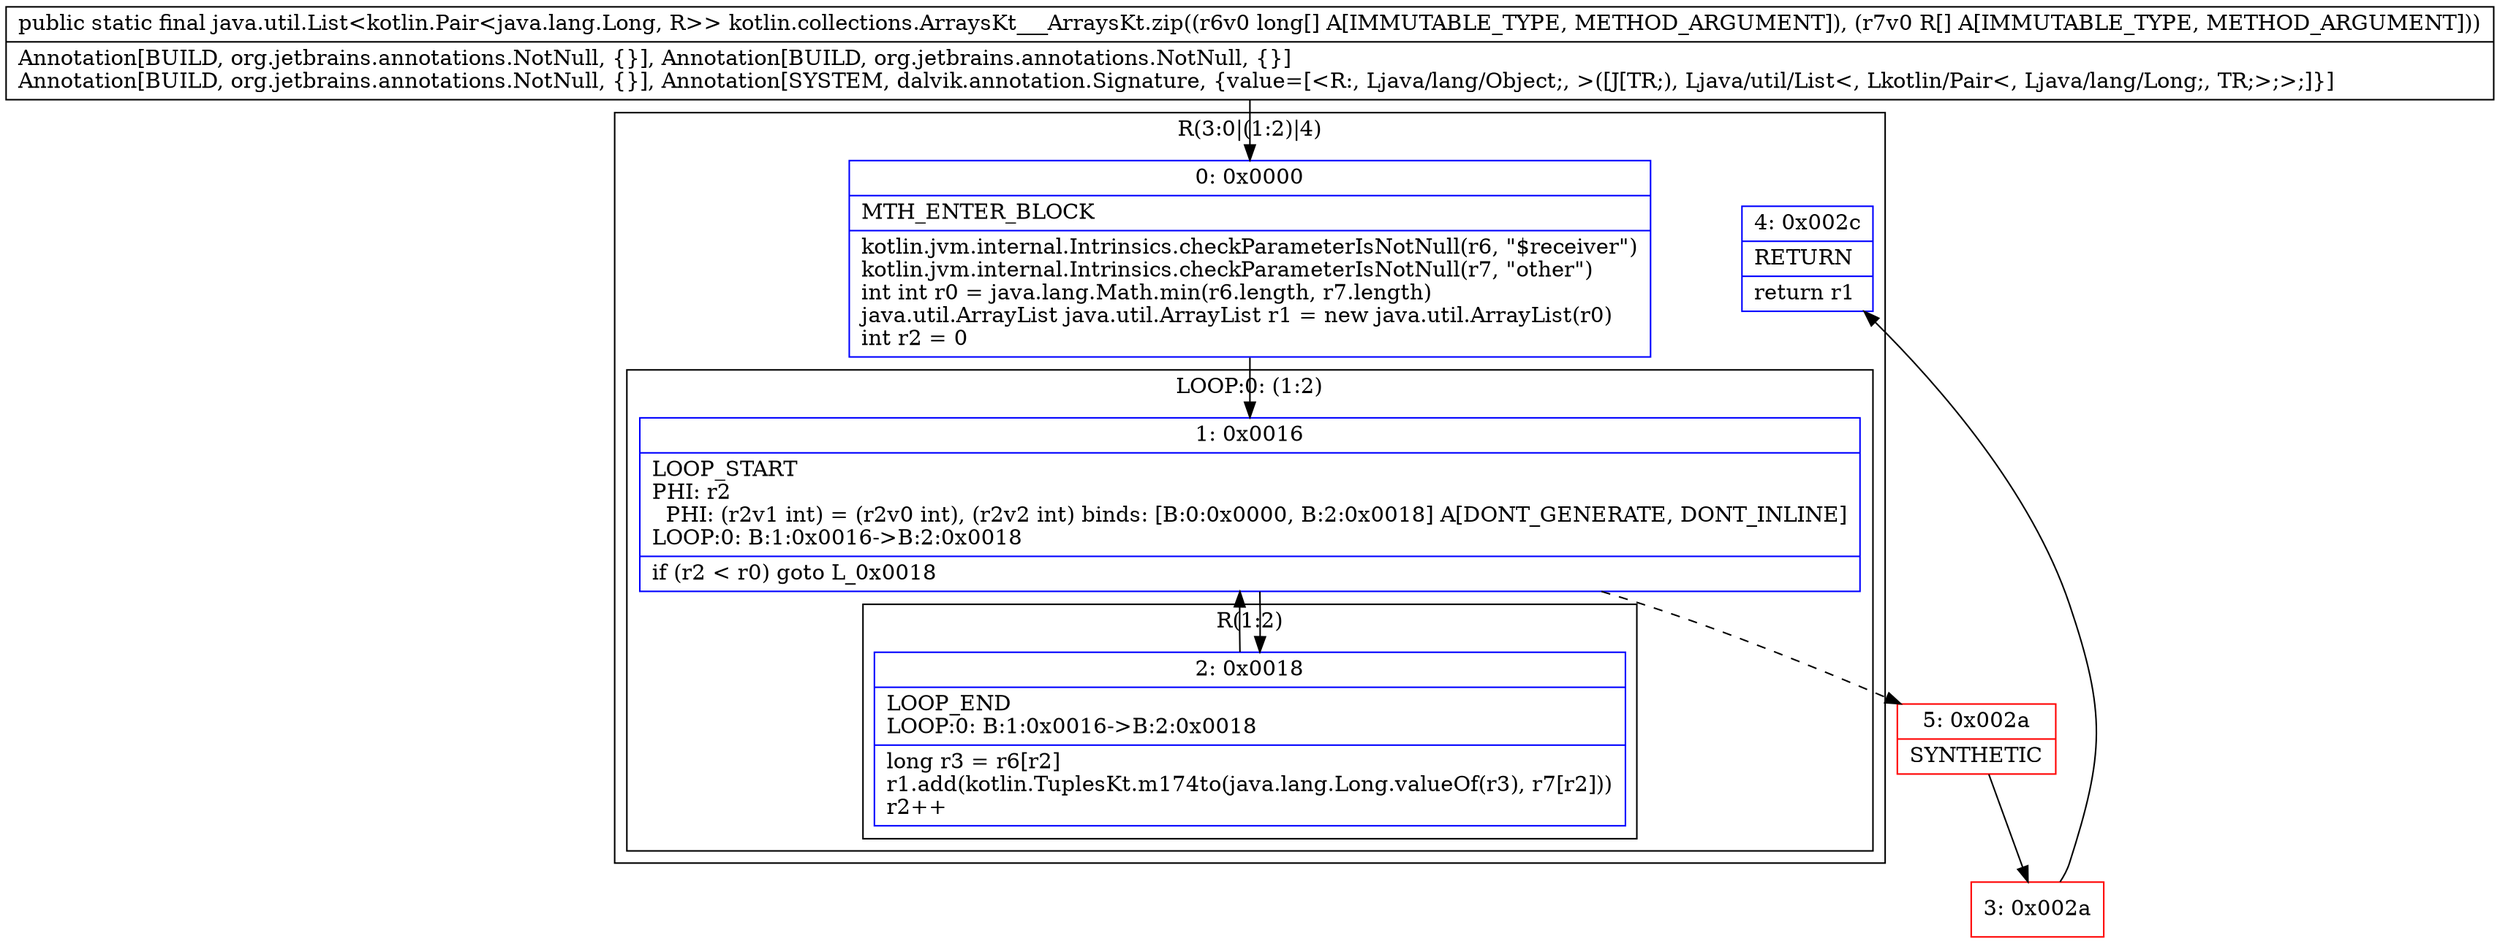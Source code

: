 digraph "CFG forkotlin.collections.ArraysKt___ArraysKt.zip([J[Ljava\/lang\/Object;)Ljava\/util\/List;" {
subgraph cluster_Region_1571325285 {
label = "R(3:0|(1:2)|4)";
node [shape=record,color=blue];
Node_0 [shape=record,label="{0\:\ 0x0000|MTH_ENTER_BLOCK\l|kotlin.jvm.internal.Intrinsics.checkParameterIsNotNull(r6, \"$receiver\")\lkotlin.jvm.internal.Intrinsics.checkParameterIsNotNull(r7, \"other\")\lint int r0 = java.lang.Math.min(r6.length, r7.length)\ljava.util.ArrayList java.util.ArrayList r1 = new java.util.ArrayList(r0)\lint r2 = 0\l}"];
subgraph cluster_LoopRegion_1716959772 {
label = "LOOP:0: (1:2)";
node [shape=record,color=blue];
Node_1 [shape=record,label="{1\:\ 0x0016|LOOP_START\lPHI: r2 \l  PHI: (r2v1 int) = (r2v0 int), (r2v2 int) binds: [B:0:0x0000, B:2:0x0018] A[DONT_GENERATE, DONT_INLINE]\lLOOP:0: B:1:0x0016\-\>B:2:0x0018\l|if (r2 \< r0) goto L_0x0018\l}"];
subgraph cluster_Region_841465797 {
label = "R(1:2)";
node [shape=record,color=blue];
Node_2 [shape=record,label="{2\:\ 0x0018|LOOP_END\lLOOP:0: B:1:0x0016\-\>B:2:0x0018\l|long r3 = r6[r2]\lr1.add(kotlin.TuplesKt.m174to(java.lang.Long.valueOf(r3), r7[r2]))\lr2++\l}"];
}
}
Node_4 [shape=record,label="{4\:\ 0x002c|RETURN\l|return r1\l}"];
}
Node_3 [shape=record,color=red,label="{3\:\ 0x002a}"];
Node_5 [shape=record,color=red,label="{5\:\ 0x002a|SYNTHETIC\l}"];
MethodNode[shape=record,label="{public static final java.util.List\<kotlin.Pair\<java.lang.Long, R\>\> kotlin.collections.ArraysKt___ArraysKt.zip((r6v0 long[] A[IMMUTABLE_TYPE, METHOD_ARGUMENT]), (r7v0 R[] A[IMMUTABLE_TYPE, METHOD_ARGUMENT]))  | Annotation[BUILD, org.jetbrains.annotations.NotNull, \{\}], Annotation[BUILD, org.jetbrains.annotations.NotNull, \{\}]\lAnnotation[BUILD, org.jetbrains.annotations.NotNull, \{\}], Annotation[SYSTEM, dalvik.annotation.Signature, \{value=[\<R:, Ljava\/lang\/Object;, \>([J[TR;), Ljava\/util\/List\<, Lkotlin\/Pair\<, Ljava\/lang\/Long;, TR;\>;\>;]\}]\l}"];
MethodNode -> Node_0;
Node_0 -> Node_1;
Node_1 -> Node_2;
Node_1 -> Node_5[style=dashed];
Node_2 -> Node_1;
Node_3 -> Node_4;
Node_5 -> Node_3;
}

